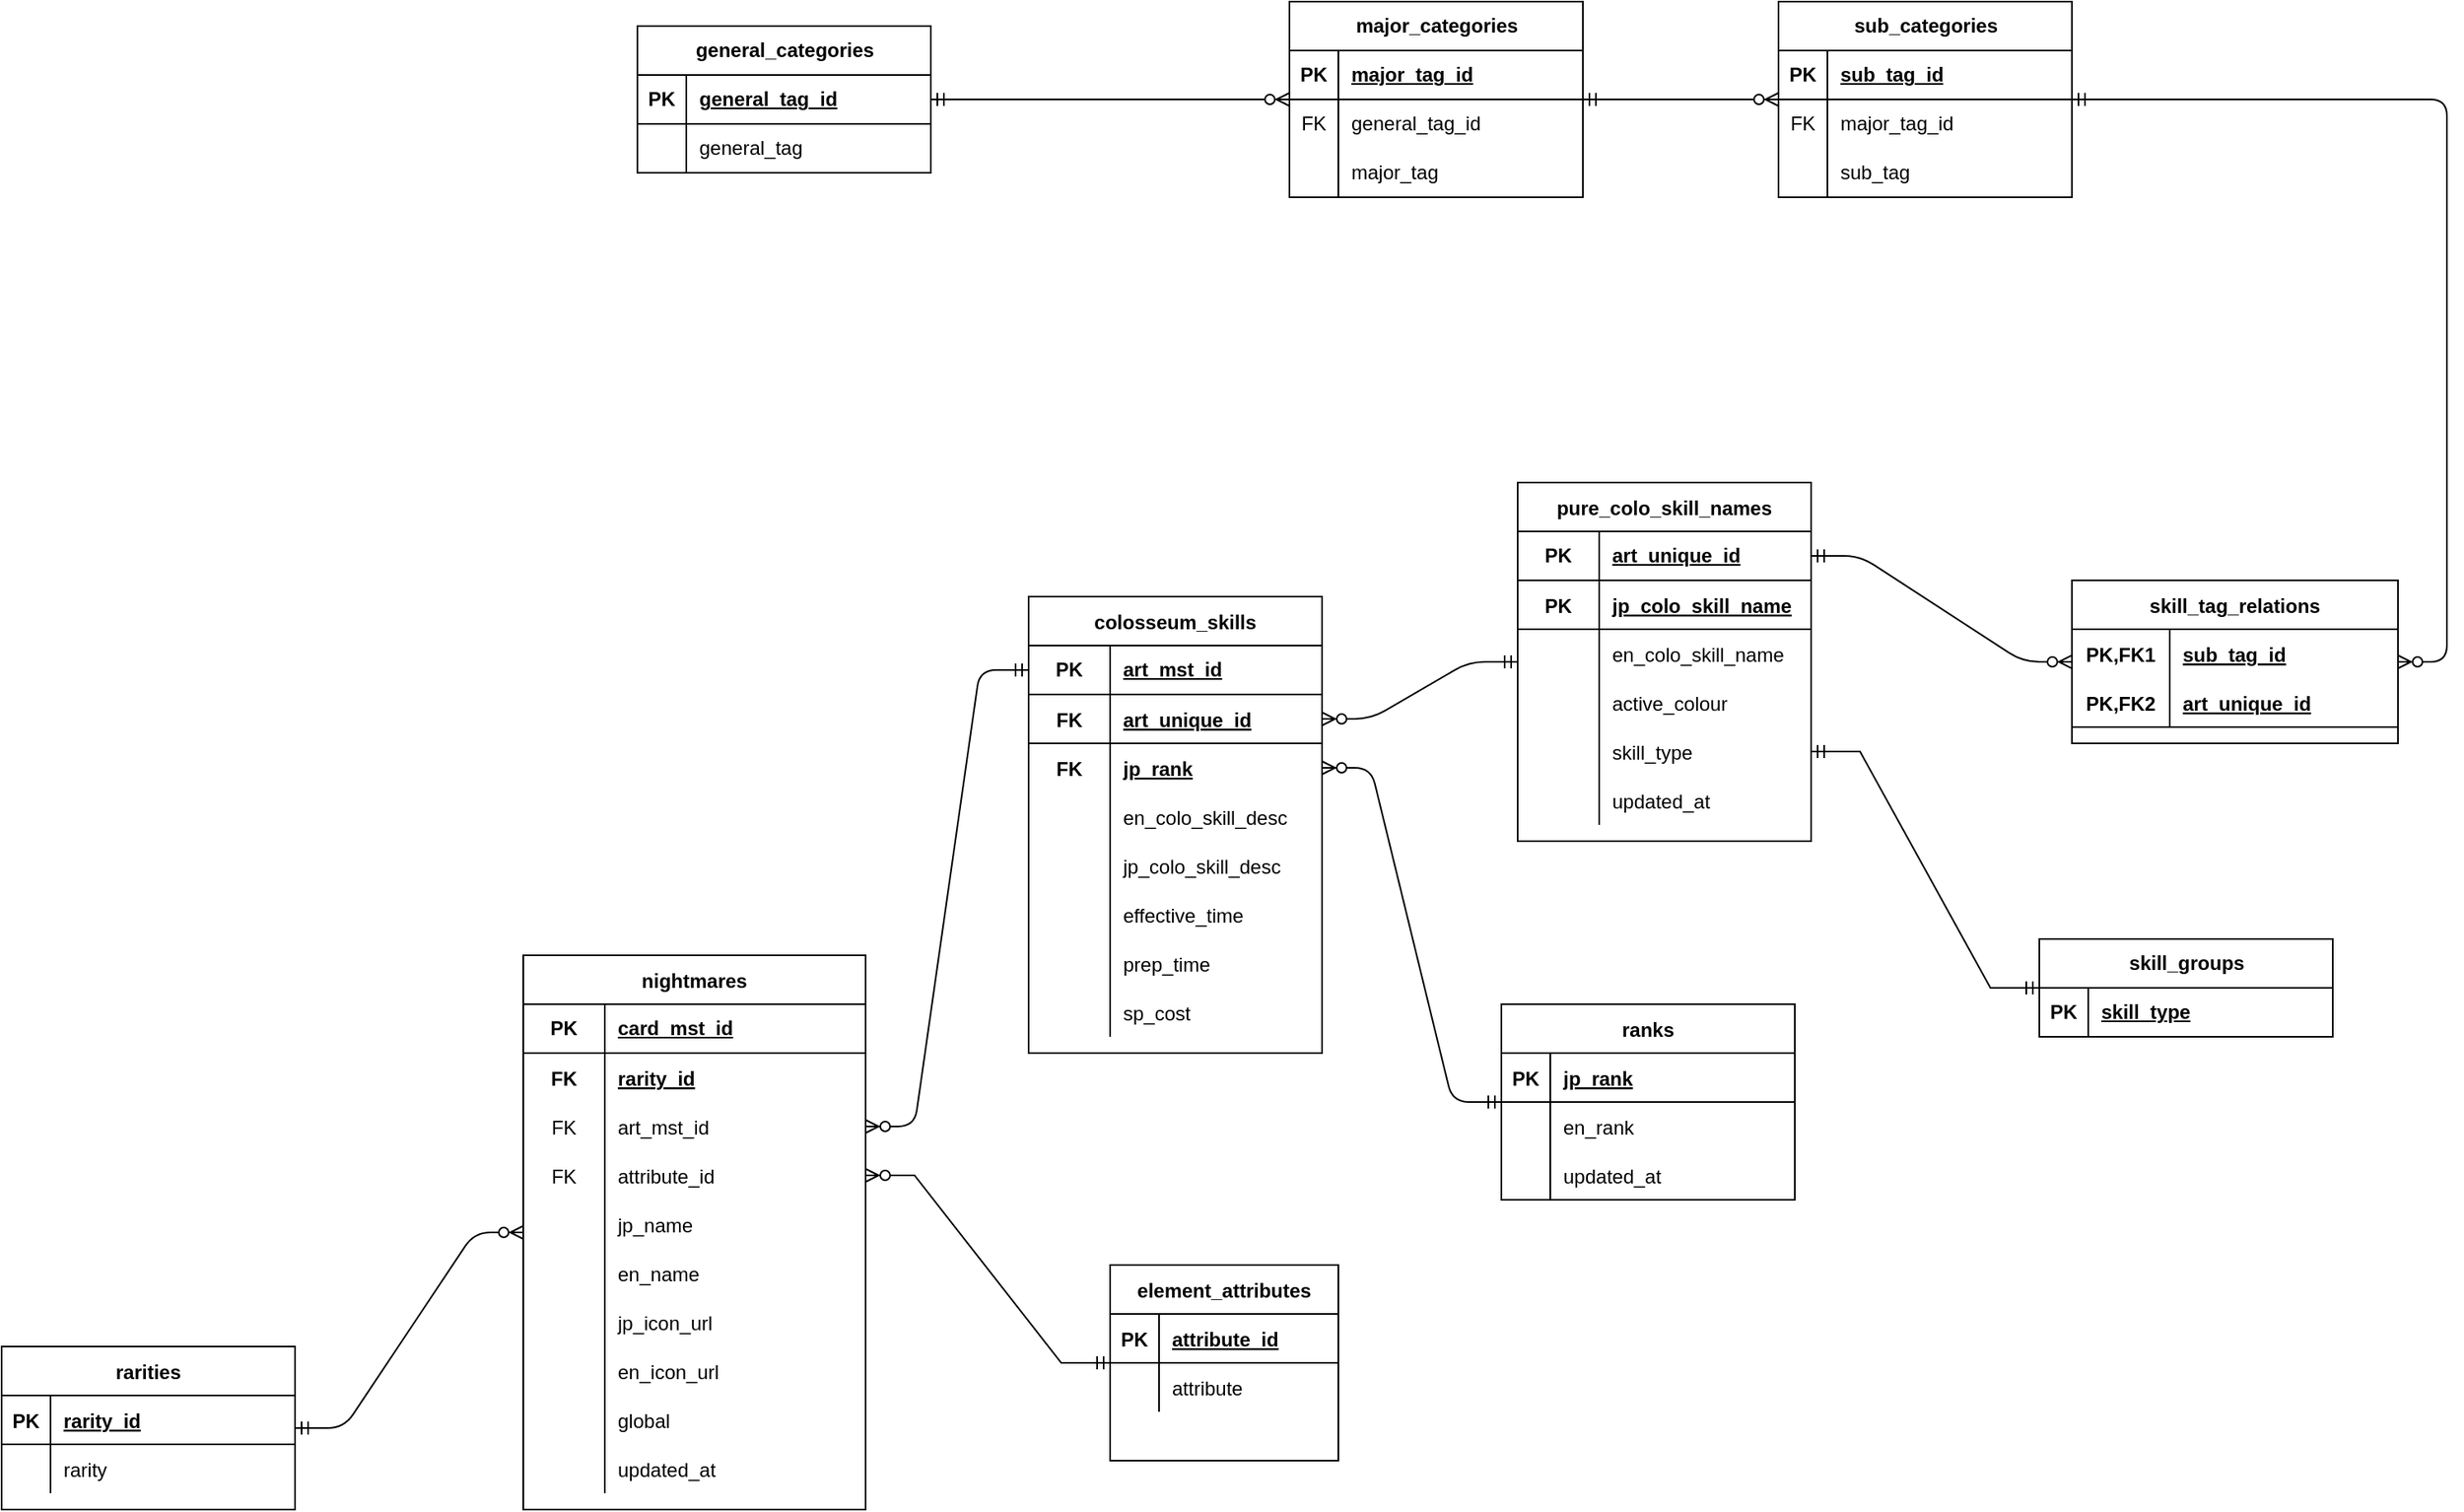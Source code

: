 <mxfile version="21.3.3" type="device">
  <diagram id="wpCMQ-WfdFT2mB1zbhHd" name="Page-1">
    <mxGraphModel dx="2037" dy="1897" grid="1" gridSize="10" guides="1" tooltips="1" connect="1" arrows="1" fold="1" page="1" pageScale="1" pageWidth="850" pageHeight="1100" math="0" shadow="0">
      <root>
        <mxCell id="0" />
        <mxCell id="1" parent="0" />
        <mxCell id="XLu-fi0Ga7GcABhSvW0O-1" value="colosseum_skills" style="shape=table;startSize=30;container=1;collapsible=1;childLayout=tableLayout;fixedRows=1;rowLines=0;fontStyle=1;align=center;resizeLast=1;" parent="1" vertex="1">
          <mxGeometry x="690" y="-440" width="180" height="280" as="geometry" />
        </mxCell>
        <mxCell id="hcIT6RSWGBVdwTrndITN-65" value="" style="shape=tableRow;horizontal=0;startSize=0;swimlaneHead=0;swimlaneBody=0;fillColor=none;collapsible=0;dropTarget=0;points=[[0,0.5],[1,0.5]];portConstraint=eastwest;top=0;left=0;right=0;bottom=1;" vertex="1" parent="XLu-fi0Ga7GcABhSvW0O-1">
          <mxGeometry y="30" width="180" height="30" as="geometry" />
        </mxCell>
        <mxCell id="hcIT6RSWGBVdwTrndITN-66" value="PK" style="shape=partialRectangle;connectable=0;fillColor=none;top=0;left=0;bottom=0;right=0;fontStyle=1;overflow=hidden;whiteSpace=wrap;html=1;" vertex="1" parent="hcIT6RSWGBVdwTrndITN-65">
          <mxGeometry width="50" height="30" as="geometry">
            <mxRectangle width="50" height="30" as="alternateBounds" />
          </mxGeometry>
        </mxCell>
        <mxCell id="hcIT6RSWGBVdwTrndITN-67" value="art_mst_id" style="shape=partialRectangle;connectable=0;fillColor=none;top=0;left=0;bottom=0;right=0;align=left;spacingLeft=6;fontStyle=5;overflow=hidden;whiteSpace=wrap;html=1;" vertex="1" parent="hcIT6RSWGBVdwTrndITN-65">
          <mxGeometry x="50" width="130" height="30" as="geometry">
            <mxRectangle width="130" height="30" as="alternateBounds" />
          </mxGeometry>
        </mxCell>
        <mxCell id="XLu-fi0Ga7GcABhSvW0O-2" value="" style="shape=tableRow;horizontal=0;startSize=0;swimlaneHead=0;swimlaneBody=0;fillColor=none;collapsible=0;dropTarget=0;points=[[0,0.5],[1,0.5]];portConstraint=eastwest;top=0;left=0;right=0;bottom=1;" parent="XLu-fi0Ga7GcABhSvW0O-1" vertex="1">
          <mxGeometry y="60" width="180" height="30" as="geometry" />
        </mxCell>
        <mxCell id="XLu-fi0Ga7GcABhSvW0O-3" value="FK" style="shape=partialRectangle;connectable=0;fillColor=none;top=0;left=0;bottom=0;right=0;fontStyle=1;overflow=hidden;" parent="XLu-fi0Ga7GcABhSvW0O-2" vertex="1">
          <mxGeometry width="50" height="30" as="geometry">
            <mxRectangle width="50" height="30" as="alternateBounds" />
          </mxGeometry>
        </mxCell>
        <mxCell id="XLu-fi0Ga7GcABhSvW0O-4" value="art_unique_id" style="shape=partialRectangle;connectable=0;fillColor=none;top=0;left=0;bottom=0;right=0;align=left;spacingLeft=6;fontStyle=5;overflow=hidden;" parent="XLu-fi0Ga7GcABhSvW0O-2" vertex="1">
          <mxGeometry x="50" width="130" height="30" as="geometry">
            <mxRectangle width="130" height="30" as="alternateBounds" />
          </mxGeometry>
        </mxCell>
        <mxCell id="HWZdlvp0xTMX7JYp3wMG-46" value="" style="shape=partialRectangle;collapsible=0;dropTarget=0;pointerEvents=0;fillColor=none;top=0;left=0;bottom=0;right=0;points=[[0,0.5],[1,0.5]];portConstraint=eastwest;" parent="XLu-fi0Ga7GcABhSvW0O-1" vertex="1">
          <mxGeometry y="90" width="180" height="30" as="geometry" />
        </mxCell>
        <mxCell id="HWZdlvp0xTMX7JYp3wMG-47" value="FK" style="shape=partialRectangle;connectable=0;fillColor=none;top=0;left=0;bottom=0;right=0;fontStyle=1;overflow=hidden;" parent="HWZdlvp0xTMX7JYp3wMG-46" vertex="1">
          <mxGeometry width="50" height="30" as="geometry">
            <mxRectangle width="50" height="30" as="alternateBounds" />
          </mxGeometry>
        </mxCell>
        <mxCell id="HWZdlvp0xTMX7JYp3wMG-48" value="jp_rank" style="shape=partialRectangle;connectable=0;fillColor=none;top=0;left=0;bottom=0;right=0;align=left;spacingLeft=6;fontStyle=5;overflow=hidden;" parent="HWZdlvp0xTMX7JYp3wMG-46" vertex="1">
          <mxGeometry x="50" width="130" height="30" as="geometry">
            <mxRectangle width="130" height="30" as="alternateBounds" />
          </mxGeometry>
        </mxCell>
        <mxCell id="HWZdlvp0xTMX7JYp3wMG-40" value="" style="shape=partialRectangle;collapsible=0;dropTarget=0;pointerEvents=0;fillColor=none;top=0;left=0;bottom=0;right=0;points=[[0,0.5],[1,0.5]];portConstraint=eastwest;" parent="XLu-fi0Ga7GcABhSvW0O-1" vertex="1">
          <mxGeometry y="120" width="180" height="30" as="geometry" />
        </mxCell>
        <mxCell id="HWZdlvp0xTMX7JYp3wMG-41" value="" style="shape=partialRectangle;connectable=0;fillColor=none;top=0;left=0;bottom=0;right=0;editable=1;overflow=hidden;" parent="HWZdlvp0xTMX7JYp3wMG-40" vertex="1">
          <mxGeometry width="50" height="30" as="geometry">
            <mxRectangle width="50" height="30" as="alternateBounds" />
          </mxGeometry>
        </mxCell>
        <mxCell id="HWZdlvp0xTMX7JYp3wMG-42" value="en_colo_skill_desc" style="shape=partialRectangle;connectable=0;fillColor=none;top=0;left=0;bottom=0;right=0;align=left;spacingLeft=6;overflow=hidden;" parent="HWZdlvp0xTMX7JYp3wMG-40" vertex="1">
          <mxGeometry x="50" width="130" height="30" as="geometry">
            <mxRectangle width="130" height="30" as="alternateBounds" />
          </mxGeometry>
        </mxCell>
        <mxCell id="XLu-fi0Ga7GcABhSvW0O-5" value="" style="shape=tableRow;horizontal=0;startSize=0;swimlaneHead=0;swimlaneBody=0;fillColor=none;collapsible=0;dropTarget=0;points=[[0,0.5],[1,0.5]];portConstraint=eastwest;top=0;left=0;right=0;bottom=0;" parent="XLu-fi0Ga7GcABhSvW0O-1" vertex="1">
          <mxGeometry y="150" width="180" height="30" as="geometry" />
        </mxCell>
        <mxCell id="XLu-fi0Ga7GcABhSvW0O-6" value="" style="shape=partialRectangle;connectable=0;fillColor=none;top=0;left=0;bottom=0;right=0;editable=1;overflow=hidden;" parent="XLu-fi0Ga7GcABhSvW0O-5" vertex="1">
          <mxGeometry width="50" height="30" as="geometry">
            <mxRectangle width="50" height="30" as="alternateBounds" />
          </mxGeometry>
        </mxCell>
        <mxCell id="XLu-fi0Ga7GcABhSvW0O-7" value="jp_colo_skill_desc" style="shape=partialRectangle;connectable=0;fillColor=none;top=0;left=0;bottom=0;right=0;align=left;spacingLeft=6;overflow=hidden;" parent="XLu-fi0Ga7GcABhSvW0O-5" vertex="1">
          <mxGeometry x="50" width="130" height="30" as="geometry">
            <mxRectangle width="130" height="30" as="alternateBounds" />
          </mxGeometry>
        </mxCell>
        <mxCell id="XLu-fi0Ga7GcABhSvW0O-11" value="" style="shape=tableRow;horizontal=0;startSize=0;swimlaneHead=0;swimlaneBody=0;fillColor=none;collapsible=0;dropTarget=0;points=[[0,0.5],[1,0.5]];portConstraint=eastwest;top=0;left=0;right=0;bottom=0;" parent="XLu-fi0Ga7GcABhSvW0O-1" vertex="1">
          <mxGeometry y="180" width="180" height="30" as="geometry" />
        </mxCell>
        <mxCell id="XLu-fi0Ga7GcABhSvW0O-12" value="" style="shape=partialRectangle;connectable=0;fillColor=none;top=0;left=0;bottom=0;right=0;editable=1;overflow=hidden;" parent="XLu-fi0Ga7GcABhSvW0O-11" vertex="1">
          <mxGeometry width="50" height="30" as="geometry">
            <mxRectangle width="50" height="30" as="alternateBounds" />
          </mxGeometry>
        </mxCell>
        <mxCell id="XLu-fi0Ga7GcABhSvW0O-13" value="effective_time" style="shape=partialRectangle;connectable=0;fillColor=none;top=0;left=0;bottom=0;right=0;align=left;spacingLeft=6;overflow=hidden;" parent="XLu-fi0Ga7GcABhSvW0O-11" vertex="1">
          <mxGeometry x="50" width="130" height="30" as="geometry">
            <mxRectangle width="130" height="30" as="alternateBounds" />
          </mxGeometry>
        </mxCell>
        <mxCell id="XLu-fi0Ga7GcABhSvW0O-8" value="" style="shape=tableRow;horizontal=0;startSize=0;swimlaneHead=0;swimlaneBody=0;fillColor=none;collapsible=0;dropTarget=0;points=[[0,0.5],[1,0.5]];portConstraint=eastwest;top=0;left=0;right=0;bottom=0;" parent="XLu-fi0Ga7GcABhSvW0O-1" vertex="1">
          <mxGeometry y="210" width="180" height="30" as="geometry" />
        </mxCell>
        <mxCell id="XLu-fi0Ga7GcABhSvW0O-9" value="" style="shape=partialRectangle;connectable=0;fillColor=none;top=0;left=0;bottom=0;right=0;editable=1;overflow=hidden;" parent="XLu-fi0Ga7GcABhSvW0O-8" vertex="1">
          <mxGeometry width="50" height="30" as="geometry">
            <mxRectangle width="50" height="30" as="alternateBounds" />
          </mxGeometry>
        </mxCell>
        <mxCell id="XLu-fi0Ga7GcABhSvW0O-10" value="prep_time" style="shape=partialRectangle;connectable=0;fillColor=none;top=0;left=0;bottom=0;right=0;align=left;spacingLeft=6;overflow=hidden;" parent="XLu-fi0Ga7GcABhSvW0O-8" vertex="1">
          <mxGeometry x="50" width="130" height="30" as="geometry">
            <mxRectangle width="130" height="30" as="alternateBounds" />
          </mxGeometry>
        </mxCell>
        <mxCell id="XLu-fi0Ga7GcABhSvW0O-70" value="" style="shape=tableRow;horizontal=0;startSize=0;swimlaneHead=0;swimlaneBody=0;fillColor=none;collapsible=0;dropTarget=0;points=[[0,0.5],[1,0.5]];portConstraint=eastwest;top=0;left=0;right=0;bottom=0;" parent="XLu-fi0Ga7GcABhSvW0O-1" vertex="1">
          <mxGeometry y="240" width="180" height="30" as="geometry" />
        </mxCell>
        <mxCell id="XLu-fi0Ga7GcABhSvW0O-71" value="" style="shape=partialRectangle;connectable=0;fillColor=none;top=0;left=0;bottom=0;right=0;editable=1;overflow=hidden;" parent="XLu-fi0Ga7GcABhSvW0O-70" vertex="1">
          <mxGeometry width="50" height="30" as="geometry">
            <mxRectangle width="50" height="30" as="alternateBounds" />
          </mxGeometry>
        </mxCell>
        <mxCell id="XLu-fi0Ga7GcABhSvW0O-72" value="sp_cost" style="shape=partialRectangle;connectable=0;fillColor=none;top=0;left=0;bottom=0;right=0;align=left;spacingLeft=6;overflow=hidden;" parent="XLu-fi0Ga7GcABhSvW0O-70" vertex="1">
          <mxGeometry x="50" width="130" height="30" as="geometry">
            <mxRectangle width="130" height="30" as="alternateBounds" />
          </mxGeometry>
        </mxCell>
        <mxCell id="XLu-fi0Ga7GcABhSvW0O-66" value="nightmares" style="shape=table;startSize=30;container=1;collapsible=1;childLayout=tableLayout;fixedRows=1;rowLines=0;fontStyle=1;align=center;resizeLast=1;" parent="1" vertex="1">
          <mxGeometry x="380" y="-220" width="210" height="340" as="geometry" />
        </mxCell>
        <mxCell id="hcIT6RSWGBVdwTrndITN-68" value="" style="shape=tableRow;horizontal=0;startSize=0;swimlaneHead=0;swimlaneBody=0;fillColor=none;collapsible=0;dropTarget=0;points=[[0,0.5],[1,0.5]];portConstraint=eastwest;top=0;left=0;right=0;bottom=1;" vertex="1" parent="XLu-fi0Ga7GcABhSvW0O-66">
          <mxGeometry y="30" width="210" height="30" as="geometry" />
        </mxCell>
        <mxCell id="hcIT6RSWGBVdwTrndITN-69" value="PK" style="shape=partialRectangle;connectable=0;fillColor=none;top=0;left=0;bottom=0;right=0;fontStyle=1;overflow=hidden;whiteSpace=wrap;html=1;" vertex="1" parent="hcIT6RSWGBVdwTrndITN-68">
          <mxGeometry width="50" height="30" as="geometry">
            <mxRectangle width="50" height="30" as="alternateBounds" />
          </mxGeometry>
        </mxCell>
        <mxCell id="hcIT6RSWGBVdwTrndITN-70" value="card_mst_id" style="shape=partialRectangle;connectable=0;fillColor=none;top=0;left=0;bottom=0;right=0;align=left;spacingLeft=6;fontStyle=5;overflow=hidden;whiteSpace=wrap;html=1;" vertex="1" parent="hcIT6RSWGBVdwTrndITN-68">
          <mxGeometry x="50" width="160" height="30" as="geometry">
            <mxRectangle width="160" height="30" as="alternateBounds" />
          </mxGeometry>
        </mxCell>
        <mxCell id="XLu-fi0Ga7GcABhSvW0O-73" value="" style="shape=tableRow;horizontal=0;startSize=0;swimlaneHead=0;swimlaneBody=0;fillColor=none;collapsible=0;dropTarget=0;points=[[0,0.5],[1,0.5]];portConstraint=eastwest;top=0;left=0;right=0;bottom=0;" parent="XLu-fi0Ga7GcABhSvW0O-66" vertex="1">
          <mxGeometry y="60" width="210" height="30" as="geometry" />
        </mxCell>
        <mxCell id="XLu-fi0Ga7GcABhSvW0O-74" value="FK" style="shape=partialRectangle;connectable=0;fillColor=none;top=0;left=0;bottom=0;right=0;editable=1;overflow=hidden;fontStyle=1" parent="XLu-fi0Ga7GcABhSvW0O-73" vertex="1">
          <mxGeometry width="50" height="30" as="geometry">
            <mxRectangle width="50" height="30" as="alternateBounds" />
          </mxGeometry>
        </mxCell>
        <mxCell id="XLu-fi0Ga7GcABhSvW0O-75" value="rarity_id" style="shape=partialRectangle;connectable=0;fillColor=none;top=0;left=0;bottom=0;right=0;align=left;spacingLeft=6;overflow=hidden;fontStyle=5" parent="XLu-fi0Ga7GcABhSvW0O-73" vertex="1">
          <mxGeometry x="50" width="160" height="30" as="geometry">
            <mxRectangle width="160" height="30" as="alternateBounds" />
          </mxGeometry>
        </mxCell>
        <mxCell id="XLu-fi0Ga7GcABhSvW0O-109" value="" style="shape=tableRow;horizontal=0;startSize=0;swimlaneHead=0;swimlaneBody=0;fillColor=none;collapsible=0;dropTarget=0;points=[[0,0.5],[1,0.5]];portConstraint=eastwest;top=0;left=0;right=0;bottom=0;" parent="XLu-fi0Ga7GcABhSvW0O-66" vertex="1">
          <mxGeometry y="90" width="210" height="30" as="geometry" />
        </mxCell>
        <mxCell id="XLu-fi0Ga7GcABhSvW0O-110" value="FK" style="shape=partialRectangle;connectable=0;fillColor=none;top=0;left=0;bottom=0;right=0;fontStyle=0;overflow=hidden;" parent="XLu-fi0Ga7GcABhSvW0O-109" vertex="1">
          <mxGeometry width="50" height="30" as="geometry">
            <mxRectangle width="50" height="30" as="alternateBounds" />
          </mxGeometry>
        </mxCell>
        <mxCell id="XLu-fi0Ga7GcABhSvW0O-111" value="art_mst_id" style="shape=partialRectangle;connectable=0;fillColor=none;top=0;left=0;bottom=0;right=0;align=left;spacingLeft=6;fontStyle=0;overflow=hidden;" parent="XLu-fi0Ga7GcABhSvW0O-109" vertex="1">
          <mxGeometry x="50" width="160" height="30" as="geometry">
            <mxRectangle width="160" height="30" as="alternateBounds" />
          </mxGeometry>
        </mxCell>
        <mxCell id="XLu-fi0Ga7GcABhSvW0O-100" value="" style="shape=tableRow;horizontal=0;startSize=0;swimlaneHead=0;swimlaneBody=0;fillColor=none;collapsible=0;dropTarget=0;points=[[0,0.5],[1,0.5]];portConstraint=eastwest;top=0;left=0;right=0;bottom=0;" parent="XLu-fi0Ga7GcABhSvW0O-66" vertex="1">
          <mxGeometry y="120" width="210" height="30" as="geometry" />
        </mxCell>
        <mxCell id="XLu-fi0Ga7GcABhSvW0O-101" value="FK" style="shape=partialRectangle;connectable=0;fillColor=none;top=0;left=0;bottom=0;right=0;fontStyle=0;overflow=hidden;" parent="XLu-fi0Ga7GcABhSvW0O-100" vertex="1">
          <mxGeometry width="50" height="30" as="geometry">
            <mxRectangle width="50" height="30" as="alternateBounds" />
          </mxGeometry>
        </mxCell>
        <mxCell id="XLu-fi0Ga7GcABhSvW0O-102" value="attribute_id" style="shape=partialRectangle;connectable=0;fillColor=none;top=0;left=0;bottom=0;right=0;align=left;spacingLeft=6;fontStyle=0;overflow=hidden;" parent="XLu-fi0Ga7GcABhSvW0O-100" vertex="1">
          <mxGeometry x="50" width="160" height="30" as="geometry">
            <mxRectangle width="160" height="30" as="alternateBounds" />
          </mxGeometry>
        </mxCell>
        <mxCell id="hcIT6RSWGBVdwTrndITN-91" value="" style="shape=tableRow;horizontal=0;startSize=0;swimlaneHead=0;swimlaneBody=0;fillColor=none;collapsible=0;dropTarget=0;points=[[0,0.5],[1,0.5]];portConstraint=eastwest;top=0;left=0;right=0;bottom=0;" vertex="1" parent="XLu-fi0Ga7GcABhSvW0O-66">
          <mxGeometry y="150" width="210" height="30" as="geometry" />
        </mxCell>
        <mxCell id="hcIT6RSWGBVdwTrndITN-92" value="" style="shape=partialRectangle;connectable=0;fillColor=none;top=0;left=0;bottom=0;right=0;editable=1;overflow=hidden;" vertex="1" parent="hcIT6RSWGBVdwTrndITN-91">
          <mxGeometry width="50" height="30" as="geometry">
            <mxRectangle width="50" height="30" as="alternateBounds" />
          </mxGeometry>
        </mxCell>
        <mxCell id="hcIT6RSWGBVdwTrndITN-93" value="jp_name" style="shape=partialRectangle;connectable=0;fillColor=none;top=0;left=0;bottom=0;right=0;align=left;spacingLeft=6;overflow=hidden;" vertex="1" parent="hcIT6RSWGBVdwTrndITN-91">
          <mxGeometry x="50" width="160" height="30" as="geometry">
            <mxRectangle width="160" height="30" as="alternateBounds" />
          </mxGeometry>
        </mxCell>
        <mxCell id="hcIT6RSWGBVdwTrndITN-88" value="" style="shape=tableRow;horizontal=0;startSize=0;swimlaneHead=0;swimlaneBody=0;fillColor=none;collapsible=0;dropTarget=0;points=[[0,0.5],[1,0.5]];portConstraint=eastwest;top=0;left=0;right=0;bottom=0;" vertex="1" parent="XLu-fi0Ga7GcABhSvW0O-66">
          <mxGeometry y="180" width="210" height="30" as="geometry" />
        </mxCell>
        <mxCell id="hcIT6RSWGBVdwTrndITN-89" value="" style="shape=partialRectangle;connectable=0;fillColor=none;top=0;left=0;bottom=0;right=0;editable=1;overflow=hidden;" vertex="1" parent="hcIT6RSWGBVdwTrndITN-88">
          <mxGeometry width="50" height="30" as="geometry">
            <mxRectangle width="50" height="30" as="alternateBounds" />
          </mxGeometry>
        </mxCell>
        <mxCell id="hcIT6RSWGBVdwTrndITN-90" value="en_name" style="shape=partialRectangle;connectable=0;fillColor=none;top=0;left=0;bottom=0;right=0;align=left;spacingLeft=6;overflow=hidden;" vertex="1" parent="hcIT6RSWGBVdwTrndITN-88">
          <mxGeometry x="50" width="160" height="30" as="geometry">
            <mxRectangle width="160" height="30" as="alternateBounds" />
          </mxGeometry>
        </mxCell>
        <mxCell id="HWZdlvp0xTMX7JYp3wMG-90" value="" style="shape=partialRectangle;collapsible=0;dropTarget=0;pointerEvents=0;fillColor=none;top=0;left=0;bottom=0;right=0;points=[[0,0.5],[1,0.5]];portConstraint=eastwest;" parent="XLu-fi0Ga7GcABhSvW0O-66" vertex="1">
          <mxGeometry y="210" width="210" height="30" as="geometry" />
        </mxCell>
        <mxCell id="HWZdlvp0xTMX7JYp3wMG-91" value="" style="shape=partialRectangle;connectable=0;fillColor=none;top=0;left=0;bottom=0;right=0;editable=1;overflow=hidden;" parent="HWZdlvp0xTMX7JYp3wMG-90" vertex="1">
          <mxGeometry width="50" height="30" as="geometry">
            <mxRectangle width="50" height="30" as="alternateBounds" />
          </mxGeometry>
        </mxCell>
        <mxCell id="HWZdlvp0xTMX7JYp3wMG-92" value="jp_icon_url" style="shape=partialRectangle;connectable=0;fillColor=none;top=0;left=0;bottom=0;right=0;align=left;spacingLeft=6;overflow=hidden;" parent="HWZdlvp0xTMX7JYp3wMG-90" vertex="1">
          <mxGeometry x="50" width="160" height="30" as="geometry">
            <mxRectangle width="160" height="30" as="alternateBounds" />
          </mxGeometry>
        </mxCell>
        <mxCell id="HWZdlvp0xTMX7JYp3wMG-93" value="" style="shape=partialRectangle;collapsible=0;dropTarget=0;pointerEvents=0;fillColor=none;top=0;left=0;bottom=0;right=0;points=[[0,0.5],[1,0.5]];portConstraint=eastwest;" parent="XLu-fi0Ga7GcABhSvW0O-66" vertex="1">
          <mxGeometry y="240" width="210" height="30" as="geometry" />
        </mxCell>
        <mxCell id="HWZdlvp0xTMX7JYp3wMG-94" value="" style="shape=partialRectangle;connectable=0;fillColor=none;top=0;left=0;bottom=0;right=0;editable=1;overflow=hidden;" parent="HWZdlvp0xTMX7JYp3wMG-93" vertex="1">
          <mxGeometry width="50" height="30" as="geometry">
            <mxRectangle width="50" height="30" as="alternateBounds" />
          </mxGeometry>
        </mxCell>
        <mxCell id="HWZdlvp0xTMX7JYp3wMG-95" value="en_icon_url" style="shape=partialRectangle;connectable=0;fillColor=none;top=0;left=0;bottom=0;right=0;align=left;spacingLeft=6;overflow=hidden;" parent="HWZdlvp0xTMX7JYp3wMG-93" vertex="1">
          <mxGeometry x="50" width="160" height="30" as="geometry">
            <mxRectangle width="160" height="30" as="alternateBounds" />
          </mxGeometry>
        </mxCell>
        <mxCell id="XLu-fi0Ga7GcABhSvW0O-76" value="" style="shape=tableRow;horizontal=0;startSize=0;swimlaneHead=0;swimlaneBody=0;fillColor=none;collapsible=0;dropTarget=0;points=[[0,0.5],[1,0.5]];portConstraint=eastwest;top=0;left=0;right=0;bottom=0;" parent="XLu-fi0Ga7GcABhSvW0O-66" vertex="1">
          <mxGeometry y="270" width="210" height="30" as="geometry" />
        </mxCell>
        <mxCell id="XLu-fi0Ga7GcABhSvW0O-77" value="" style="shape=partialRectangle;connectable=0;fillColor=none;top=0;left=0;bottom=0;right=0;editable=1;overflow=hidden;" parent="XLu-fi0Ga7GcABhSvW0O-76" vertex="1">
          <mxGeometry width="50" height="30" as="geometry">
            <mxRectangle width="50" height="30" as="alternateBounds" />
          </mxGeometry>
        </mxCell>
        <mxCell id="XLu-fi0Ga7GcABhSvW0O-78" value="global" style="shape=partialRectangle;connectable=0;fillColor=none;top=0;left=0;bottom=0;right=0;align=left;spacingLeft=6;overflow=hidden;" parent="XLu-fi0Ga7GcABhSvW0O-76" vertex="1">
          <mxGeometry x="50" width="160" height="30" as="geometry">
            <mxRectangle width="160" height="30" as="alternateBounds" />
          </mxGeometry>
        </mxCell>
        <mxCell id="XLu-fi0Ga7GcABhSvW0O-103" value="" style="shape=tableRow;horizontal=0;startSize=0;swimlaneHead=0;swimlaneBody=0;fillColor=none;collapsible=0;dropTarget=0;points=[[0,0.5],[1,0.5]];portConstraint=eastwest;top=0;left=0;right=0;bottom=0;" parent="XLu-fi0Ga7GcABhSvW0O-66" vertex="1">
          <mxGeometry y="300" width="210" height="30" as="geometry" />
        </mxCell>
        <mxCell id="XLu-fi0Ga7GcABhSvW0O-104" value="" style="shape=partialRectangle;connectable=0;fillColor=none;top=0;left=0;bottom=0;right=0;editable=1;overflow=hidden;" parent="XLu-fi0Ga7GcABhSvW0O-103" vertex="1">
          <mxGeometry width="50" height="30" as="geometry">
            <mxRectangle width="50" height="30" as="alternateBounds" />
          </mxGeometry>
        </mxCell>
        <mxCell id="XLu-fi0Ga7GcABhSvW0O-105" value="updated_at" style="shape=partialRectangle;connectable=0;fillColor=none;top=0;left=0;bottom=0;right=0;align=left;spacingLeft=6;overflow=hidden;" parent="XLu-fi0Ga7GcABhSvW0O-103" vertex="1">
          <mxGeometry x="50" width="160" height="30" as="geometry">
            <mxRectangle width="160" height="30" as="alternateBounds" />
          </mxGeometry>
        </mxCell>
        <mxCell id="XLu-fi0Ga7GcABhSvW0O-79" value="element_attributes" style="shape=table;startSize=30;container=1;collapsible=1;childLayout=tableLayout;fixedRows=1;rowLines=0;fontStyle=1;align=center;resizeLast=1;" parent="1" vertex="1">
          <mxGeometry x="740" y="-30" width="140" height="120" as="geometry" />
        </mxCell>
        <mxCell id="XLu-fi0Ga7GcABhSvW0O-80" value="" style="shape=tableRow;horizontal=0;startSize=0;swimlaneHead=0;swimlaneBody=0;fillColor=none;collapsible=0;dropTarget=0;points=[[0,0.5],[1,0.5]];portConstraint=eastwest;top=0;left=0;right=0;bottom=1;" parent="XLu-fi0Ga7GcABhSvW0O-79" vertex="1">
          <mxGeometry y="30" width="140" height="30" as="geometry" />
        </mxCell>
        <mxCell id="XLu-fi0Ga7GcABhSvW0O-81" value="PK" style="shape=partialRectangle;connectable=0;fillColor=none;top=0;left=0;bottom=0;right=0;fontStyle=1;overflow=hidden;" parent="XLu-fi0Ga7GcABhSvW0O-80" vertex="1">
          <mxGeometry width="30" height="30" as="geometry">
            <mxRectangle width="30" height="30" as="alternateBounds" />
          </mxGeometry>
        </mxCell>
        <mxCell id="XLu-fi0Ga7GcABhSvW0O-82" value="attribute_id" style="shape=partialRectangle;connectable=0;fillColor=none;top=0;left=0;bottom=0;right=0;align=left;spacingLeft=6;fontStyle=5;overflow=hidden;" parent="XLu-fi0Ga7GcABhSvW0O-80" vertex="1">
          <mxGeometry x="30" width="110" height="30" as="geometry">
            <mxRectangle width="110" height="30" as="alternateBounds" />
          </mxGeometry>
        </mxCell>
        <mxCell id="hcIT6RSWGBVdwTrndITN-11" value="" style="shape=tableRow;horizontal=0;startSize=0;swimlaneHead=0;swimlaneBody=0;fillColor=none;collapsible=0;dropTarget=0;points=[[0,0.5],[1,0.5]];portConstraint=eastwest;top=0;left=0;right=0;bottom=0;" vertex="1" parent="XLu-fi0Ga7GcABhSvW0O-79">
          <mxGeometry y="60" width="140" height="30" as="geometry" />
        </mxCell>
        <mxCell id="hcIT6RSWGBVdwTrndITN-12" value="" style="shape=partialRectangle;connectable=0;fillColor=none;top=0;left=0;bottom=0;right=0;editable=1;overflow=hidden;" vertex="1" parent="hcIT6RSWGBVdwTrndITN-11">
          <mxGeometry width="30" height="30" as="geometry">
            <mxRectangle width="30" height="30" as="alternateBounds" />
          </mxGeometry>
        </mxCell>
        <mxCell id="hcIT6RSWGBVdwTrndITN-13" value="attribute" style="shape=partialRectangle;connectable=0;fillColor=none;top=0;left=0;bottom=0;right=0;align=left;spacingLeft=6;overflow=hidden;" vertex="1" parent="hcIT6RSWGBVdwTrndITN-11">
          <mxGeometry x="30" width="110" height="30" as="geometry">
            <mxRectangle width="110" height="30" as="alternateBounds" />
          </mxGeometry>
        </mxCell>
        <mxCell id="XLu-fi0Ga7GcABhSvW0O-108" value="" style="edgeStyle=entityRelationEdgeStyle;fontSize=12;html=1;endArrow=ERzeroToMany;startArrow=ERmandOne;rounded=0;" parent="1" source="XLu-fi0Ga7GcABhSvW0O-79" target="XLu-fi0Ga7GcABhSvW0O-100" edge="1">
          <mxGeometry width="100" height="100" relative="1" as="geometry">
            <mxPoint x="550" y="240" as="sourcePoint" />
            <mxPoint x="650" y="140" as="targetPoint" />
          </mxGeometry>
        </mxCell>
        <mxCell id="HWZdlvp0xTMX7JYp3wMG-1" value="skill_tag_relations" style="shape=table;startSize=30;container=1;collapsible=1;childLayout=tableLayout;fixedRows=1;rowLines=0;fontStyle=1;align=center;resizeLast=1;" parent="1" vertex="1">
          <mxGeometry x="1330" y="-450" width="200" height="100" as="geometry" />
        </mxCell>
        <mxCell id="HWZdlvp0xTMX7JYp3wMG-2" value="" style="shape=partialRectangle;collapsible=0;dropTarget=0;pointerEvents=0;fillColor=none;top=0;left=0;bottom=0;right=0;points=[[0,0.5],[1,0.5]];portConstraint=eastwest;" parent="HWZdlvp0xTMX7JYp3wMG-1" vertex="1">
          <mxGeometry y="30" width="200" height="30" as="geometry" />
        </mxCell>
        <mxCell id="HWZdlvp0xTMX7JYp3wMG-3" value="PK,FK1" style="shape=partialRectangle;connectable=0;fillColor=none;top=0;left=0;bottom=0;right=0;fontStyle=1;overflow=hidden;" parent="HWZdlvp0xTMX7JYp3wMG-2" vertex="1">
          <mxGeometry width="60" height="30" as="geometry">
            <mxRectangle width="60" height="30" as="alternateBounds" />
          </mxGeometry>
        </mxCell>
        <mxCell id="HWZdlvp0xTMX7JYp3wMG-4" value="sub_tag_id" style="shape=partialRectangle;connectable=0;fillColor=none;top=0;left=0;bottom=0;right=0;align=left;spacingLeft=6;fontStyle=5;overflow=hidden;" parent="HWZdlvp0xTMX7JYp3wMG-2" vertex="1">
          <mxGeometry x="60" width="140" height="30" as="geometry">
            <mxRectangle width="140" height="30" as="alternateBounds" />
          </mxGeometry>
        </mxCell>
        <mxCell id="HWZdlvp0xTMX7JYp3wMG-5" value="" style="shape=partialRectangle;collapsible=0;dropTarget=0;pointerEvents=0;fillColor=none;top=0;left=0;bottom=1;right=0;points=[[0,0.5],[1,0.5]];portConstraint=eastwest;" parent="HWZdlvp0xTMX7JYp3wMG-1" vertex="1">
          <mxGeometry y="60" width="200" height="30" as="geometry" />
        </mxCell>
        <mxCell id="HWZdlvp0xTMX7JYp3wMG-6" value="PK,FK2" style="shape=partialRectangle;connectable=0;fillColor=none;top=0;left=0;bottom=0;right=0;fontStyle=1;overflow=hidden;" parent="HWZdlvp0xTMX7JYp3wMG-5" vertex="1">
          <mxGeometry width="60" height="30" as="geometry">
            <mxRectangle width="60" height="30" as="alternateBounds" />
          </mxGeometry>
        </mxCell>
        <mxCell id="HWZdlvp0xTMX7JYp3wMG-7" value="art_unique_id" style="shape=partialRectangle;connectable=0;fillColor=none;top=0;left=0;bottom=0;right=0;align=left;spacingLeft=6;fontStyle=5;overflow=hidden;" parent="HWZdlvp0xTMX7JYp3wMG-5" vertex="1">
          <mxGeometry x="60" width="140" height="30" as="geometry">
            <mxRectangle width="140" height="30" as="alternateBounds" />
          </mxGeometry>
        </mxCell>
        <mxCell id="HWZdlvp0xTMX7JYp3wMG-14" value="ranks" style="shape=table;startSize=30;container=1;collapsible=1;childLayout=tableLayout;fixedRows=1;rowLines=0;fontStyle=1;align=center;resizeLast=1;" parent="1" vertex="1">
          <mxGeometry x="980" y="-190" width="180" height="120" as="geometry" />
        </mxCell>
        <mxCell id="HWZdlvp0xTMX7JYp3wMG-15" value="" style="shape=partialRectangle;collapsible=0;dropTarget=0;pointerEvents=0;fillColor=none;top=0;left=0;bottom=1;right=0;points=[[0,0.5],[1,0.5]];portConstraint=eastwest;" parent="HWZdlvp0xTMX7JYp3wMG-14" vertex="1">
          <mxGeometry y="30" width="180" height="30" as="geometry" />
        </mxCell>
        <mxCell id="HWZdlvp0xTMX7JYp3wMG-16" value="PK" style="shape=partialRectangle;connectable=0;fillColor=none;top=0;left=0;bottom=0;right=0;fontStyle=1;overflow=hidden;" parent="HWZdlvp0xTMX7JYp3wMG-15" vertex="1">
          <mxGeometry width="30" height="30" as="geometry">
            <mxRectangle width="30" height="30" as="alternateBounds" />
          </mxGeometry>
        </mxCell>
        <mxCell id="HWZdlvp0xTMX7JYp3wMG-17" value="jp_rank" style="shape=partialRectangle;connectable=0;fillColor=none;top=0;left=0;bottom=0;right=0;align=left;spacingLeft=6;fontStyle=5;overflow=hidden;" parent="HWZdlvp0xTMX7JYp3wMG-15" vertex="1">
          <mxGeometry x="30" width="150" height="30" as="geometry">
            <mxRectangle width="150" height="30" as="alternateBounds" />
          </mxGeometry>
        </mxCell>
        <mxCell id="HWZdlvp0xTMX7JYp3wMG-18" value="" style="shape=partialRectangle;collapsible=0;dropTarget=0;pointerEvents=0;fillColor=none;top=0;left=0;bottom=0;right=0;points=[[0,0.5],[1,0.5]];portConstraint=eastwest;" parent="HWZdlvp0xTMX7JYp3wMG-14" vertex="1">
          <mxGeometry y="60" width="180" height="30" as="geometry" />
        </mxCell>
        <mxCell id="HWZdlvp0xTMX7JYp3wMG-19" value="" style="shape=partialRectangle;connectable=0;fillColor=none;top=0;left=0;bottom=0;right=0;editable=1;overflow=hidden;" parent="HWZdlvp0xTMX7JYp3wMG-18" vertex="1">
          <mxGeometry width="30" height="30" as="geometry">
            <mxRectangle width="30" height="30" as="alternateBounds" />
          </mxGeometry>
        </mxCell>
        <mxCell id="HWZdlvp0xTMX7JYp3wMG-20" value="en_rank" style="shape=partialRectangle;connectable=0;fillColor=none;top=0;left=0;bottom=0;right=0;align=left;spacingLeft=6;overflow=hidden;" parent="HWZdlvp0xTMX7JYp3wMG-18" vertex="1">
          <mxGeometry x="30" width="150" height="30" as="geometry">
            <mxRectangle width="150" height="30" as="alternateBounds" />
          </mxGeometry>
        </mxCell>
        <mxCell id="hcIT6RSWGBVdwTrndITN-53" value="" style="shape=tableRow;horizontal=0;startSize=0;swimlaneHead=0;swimlaneBody=0;fillColor=none;collapsible=0;dropTarget=0;points=[[0,0.5],[1,0.5]];portConstraint=eastwest;top=0;left=0;right=0;bottom=0;" vertex="1" parent="HWZdlvp0xTMX7JYp3wMG-14">
          <mxGeometry y="90" width="180" height="30" as="geometry" />
        </mxCell>
        <mxCell id="hcIT6RSWGBVdwTrndITN-54" value="" style="shape=partialRectangle;connectable=0;fillColor=none;top=0;left=0;bottom=0;right=0;editable=1;overflow=hidden;" vertex="1" parent="hcIT6RSWGBVdwTrndITN-53">
          <mxGeometry width="30" height="30" as="geometry">
            <mxRectangle width="30" height="30" as="alternateBounds" />
          </mxGeometry>
        </mxCell>
        <mxCell id="hcIT6RSWGBVdwTrndITN-55" value="updated_at" style="shape=partialRectangle;connectable=0;fillColor=none;top=0;left=0;bottom=0;right=0;align=left;spacingLeft=6;overflow=hidden;" vertex="1" parent="hcIT6RSWGBVdwTrndITN-53">
          <mxGeometry x="30" width="150" height="30" as="geometry">
            <mxRectangle width="150" height="30" as="alternateBounds" />
          </mxGeometry>
        </mxCell>
        <mxCell id="HWZdlvp0xTMX7JYp3wMG-27" value="rarities" style="shape=table;startSize=30;container=1;collapsible=1;childLayout=tableLayout;fixedRows=1;rowLines=0;fontStyle=1;align=center;resizeLast=1;" parent="1" vertex="1">
          <mxGeometry x="60" y="20" width="180" height="100" as="geometry" />
        </mxCell>
        <mxCell id="HWZdlvp0xTMX7JYp3wMG-28" value="" style="shape=partialRectangle;collapsible=0;dropTarget=0;pointerEvents=0;fillColor=none;top=0;left=0;bottom=1;right=0;points=[[0,0.5],[1,0.5]];portConstraint=eastwest;" parent="HWZdlvp0xTMX7JYp3wMG-27" vertex="1">
          <mxGeometry y="30" width="180" height="30" as="geometry" />
        </mxCell>
        <mxCell id="HWZdlvp0xTMX7JYp3wMG-29" value="PK" style="shape=partialRectangle;connectable=0;fillColor=none;top=0;left=0;bottom=0;right=0;fontStyle=1;overflow=hidden;" parent="HWZdlvp0xTMX7JYp3wMG-28" vertex="1">
          <mxGeometry width="30" height="30" as="geometry" />
        </mxCell>
        <mxCell id="HWZdlvp0xTMX7JYp3wMG-30" value="rarity_id" style="shape=partialRectangle;connectable=0;fillColor=none;top=0;left=0;bottom=0;right=0;align=left;spacingLeft=6;fontStyle=5;overflow=hidden;" parent="HWZdlvp0xTMX7JYp3wMG-28" vertex="1">
          <mxGeometry x="30" width="150" height="30" as="geometry" />
        </mxCell>
        <mxCell id="HWZdlvp0xTMX7JYp3wMG-31" value="" style="shape=partialRectangle;collapsible=0;dropTarget=0;pointerEvents=0;fillColor=none;top=0;left=0;bottom=0;right=0;points=[[0,0.5],[1,0.5]];portConstraint=eastwest;" parent="HWZdlvp0xTMX7JYp3wMG-27" vertex="1">
          <mxGeometry y="60" width="180" height="30" as="geometry" />
        </mxCell>
        <mxCell id="HWZdlvp0xTMX7JYp3wMG-32" value="" style="shape=partialRectangle;connectable=0;fillColor=none;top=0;left=0;bottom=0;right=0;editable=1;overflow=hidden;" parent="HWZdlvp0xTMX7JYp3wMG-31" vertex="1">
          <mxGeometry width="30" height="30" as="geometry" />
        </mxCell>
        <mxCell id="HWZdlvp0xTMX7JYp3wMG-33" value="rarity" style="shape=partialRectangle;connectable=0;fillColor=none;top=0;left=0;bottom=0;right=0;align=left;spacingLeft=6;overflow=hidden;" parent="HWZdlvp0xTMX7JYp3wMG-31" vertex="1">
          <mxGeometry x="30" width="150" height="30" as="geometry" />
        </mxCell>
        <mxCell id="HWZdlvp0xTMX7JYp3wMG-49" value="" style="edgeStyle=entityRelationEdgeStyle;fontSize=12;html=1;endArrow=ERzeroToMany;startArrow=ERmandOne;" parent="1" source="HWZdlvp0xTMX7JYp3wMG-14" target="HWZdlvp0xTMX7JYp3wMG-46" edge="1">
          <mxGeometry width="100" height="100" relative="1" as="geometry">
            <mxPoint x="370" y="40" as="sourcePoint" />
            <mxPoint x="470" y="-60" as="targetPoint" />
          </mxGeometry>
        </mxCell>
        <mxCell id="HWZdlvp0xTMX7JYp3wMG-50" value="" style="edgeStyle=entityRelationEdgeStyle;fontSize=12;html=1;endArrow=ERzeroToMany;startArrow=ERmandOne;" parent="1" source="HWZdlvp0xTMX7JYp3wMG-27" target="XLu-fi0Ga7GcABhSvW0O-66" edge="1">
          <mxGeometry width="100" height="100" relative="1" as="geometry">
            <mxPoint x="370" y="40" as="sourcePoint" />
            <mxPoint x="470" y="-60" as="targetPoint" />
          </mxGeometry>
        </mxCell>
        <mxCell id="HWZdlvp0xTMX7JYp3wMG-58" value="" style="edgeStyle=entityRelationEdgeStyle;fontSize=12;html=1;endArrow=ERzeroToMany;startArrow=ERmandOne;" parent="1" source="hcIT6RSWGBVdwTrndITN-65" target="XLu-fi0Ga7GcABhSvW0O-109" edge="1">
          <mxGeometry width="100" height="100" relative="1" as="geometry">
            <mxPoint x="710" y="-40" as="sourcePoint" />
            <mxPoint x="590" y="-145.0" as="targetPoint" />
          </mxGeometry>
        </mxCell>
        <mxCell id="HWZdlvp0xTMX7JYp3wMG-59" value="pure_colo_skill_names" style="shape=table;startSize=30;container=1;collapsible=1;childLayout=tableLayout;fixedRows=1;rowLines=0;fontStyle=1;align=center;resizeLast=1;" parent="1" vertex="1">
          <mxGeometry x="990" y="-510" width="180" height="220" as="geometry" />
        </mxCell>
        <mxCell id="hcIT6RSWGBVdwTrndITN-71" value="" style="shape=tableRow;horizontal=0;startSize=0;swimlaneHead=0;swimlaneBody=0;fillColor=none;collapsible=0;dropTarget=0;points=[[0,0.5],[1,0.5]];portConstraint=eastwest;top=0;left=0;right=0;bottom=1;" vertex="1" parent="HWZdlvp0xTMX7JYp3wMG-59">
          <mxGeometry y="30" width="180" height="30" as="geometry" />
        </mxCell>
        <mxCell id="hcIT6RSWGBVdwTrndITN-72" value="PK" style="shape=partialRectangle;connectable=0;fillColor=none;top=0;left=0;bottom=0;right=0;fontStyle=1;overflow=hidden;whiteSpace=wrap;html=1;" vertex="1" parent="hcIT6RSWGBVdwTrndITN-71">
          <mxGeometry width="50" height="30" as="geometry">
            <mxRectangle width="50" height="30" as="alternateBounds" />
          </mxGeometry>
        </mxCell>
        <mxCell id="hcIT6RSWGBVdwTrndITN-73" value="art_unique_id" style="shape=partialRectangle;connectable=0;fillColor=none;top=0;left=0;bottom=0;right=0;align=left;spacingLeft=6;fontStyle=5;overflow=hidden;whiteSpace=wrap;html=1;" vertex="1" parent="hcIT6RSWGBVdwTrndITN-71">
          <mxGeometry x="50" width="130" height="30" as="geometry">
            <mxRectangle width="130" height="30" as="alternateBounds" />
          </mxGeometry>
        </mxCell>
        <mxCell id="HWZdlvp0xTMX7JYp3wMG-60" value="" style="shape=tableRow;horizontal=0;startSize=0;swimlaneHead=0;swimlaneBody=0;fillColor=none;collapsible=0;dropTarget=0;points=[[0,0.5],[1,0.5]];portConstraint=eastwest;top=0;left=0;right=0;bottom=1;" parent="HWZdlvp0xTMX7JYp3wMG-59" vertex="1">
          <mxGeometry y="60" width="180" height="30" as="geometry" />
        </mxCell>
        <mxCell id="HWZdlvp0xTMX7JYp3wMG-61" value="PK" style="shape=partialRectangle;connectable=0;fillColor=none;top=0;left=0;bottom=0;right=0;fontStyle=1;overflow=hidden;" parent="HWZdlvp0xTMX7JYp3wMG-60" vertex="1">
          <mxGeometry width="50" height="30" as="geometry">
            <mxRectangle width="50" height="30" as="alternateBounds" />
          </mxGeometry>
        </mxCell>
        <mxCell id="HWZdlvp0xTMX7JYp3wMG-62" value="jp_colo_skill_name" style="shape=partialRectangle;connectable=0;fillColor=none;top=0;left=0;bottom=0;right=0;align=left;spacingLeft=6;fontStyle=5;overflow=hidden;" parent="HWZdlvp0xTMX7JYp3wMG-60" vertex="1">
          <mxGeometry x="50" width="130" height="30" as="geometry">
            <mxRectangle width="130" height="30" as="alternateBounds" />
          </mxGeometry>
        </mxCell>
        <mxCell id="HWZdlvp0xTMX7JYp3wMG-78" value="" style="shape=partialRectangle;collapsible=0;dropTarget=0;pointerEvents=0;fillColor=none;top=0;left=0;bottom=0;right=0;points=[[0,0.5],[1,0.5]];portConstraint=eastwest;" parent="HWZdlvp0xTMX7JYp3wMG-59" vertex="1">
          <mxGeometry y="90" width="180" height="30" as="geometry" />
        </mxCell>
        <mxCell id="HWZdlvp0xTMX7JYp3wMG-79" value="" style="shape=partialRectangle;connectable=0;fillColor=none;top=0;left=0;bottom=0;right=0;editable=1;overflow=hidden;" parent="HWZdlvp0xTMX7JYp3wMG-78" vertex="1">
          <mxGeometry width="50" height="30" as="geometry">
            <mxRectangle width="50" height="30" as="alternateBounds" />
          </mxGeometry>
        </mxCell>
        <mxCell id="HWZdlvp0xTMX7JYp3wMG-80" value="en_colo_skill_name" style="shape=partialRectangle;connectable=0;fillColor=none;top=0;left=0;bottom=0;right=0;align=left;spacingLeft=6;overflow=hidden;" parent="HWZdlvp0xTMX7JYp3wMG-78" vertex="1">
          <mxGeometry x="50" width="130" height="30" as="geometry">
            <mxRectangle width="130" height="30" as="alternateBounds" />
          </mxGeometry>
        </mxCell>
        <mxCell id="hcIT6RSWGBVdwTrndITN-2" value="" style="shape=tableRow;horizontal=0;startSize=0;swimlaneHead=0;swimlaneBody=0;fillColor=none;collapsible=0;dropTarget=0;points=[[0,0.5],[1,0.5]];portConstraint=eastwest;top=0;left=0;right=0;bottom=0;" vertex="1" parent="HWZdlvp0xTMX7JYp3wMG-59">
          <mxGeometry y="120" width="180" height="30" as="geometry" />
        </mxCell>
        <mxCell id="hcIT6RSWGBVdwTrndITN-3" value="" style="shape=partialRectangle;connectable=0;fillColor=none;top=0;left=0;bottom=0;right=0;editable=1;overflow=hidden;" vertex="1" parent="hcIT6RSWGBVdwTrndITN-2">
          <mxGeometry width="50" height="30" as="geometry">
            <mxRectangle width="50" height="30" as="alternateBounds" />
          </mxGeometry>
        </mxCell>
        <mxCell id="hcIT6RSWGBVdwTrndITN-4" value="active_colour" style="shape=partialRectangle;connectable=0;fillColor=none;top=0;left=0;bottom=0;right=0;align=left;spacingLeft=6;overflow=hidden;" vertex="1" parent="hcIT6RSWGBVdwTrndITN-2">
          <mxGeometry x="50" width="130" height="30" as="geometry">
            <mxRectangle width="130" height="30" as="alternateBounds" />
          </mxGeometry>
        </mxCell>
        <mxCell id="hcIT6RSWGBVdwTrndITN-5" value="" style="shape=tableRow;horizontal=0;startSize=0;swimlaneHead=0;swimlaneBody=0;fillColor=none;collapsible=0;dropTarget=0;points=[[0,0.5],[1,0.5]];portConstraint=eastwest;top=0;left=0;right=0;bottom=0;" vertex="1" parent="HWZdlvp0xTMX7JYp3wMG-59">
          <mxGeometry y="150" width="180" height="30" as="geometry" />
        </mxCell>
        <mxCell id="hcIT6RSWGBVdwTrndITN-6" value="" style="shape=partialRectangle;connectable=0;fillColor=none;top=0;left=0;bottom=0;right=0;editable=1;overflow=hidden;" vertex="1" parent="hcIT6RSWGBVdwTrndITN-5">
          <mxGeometry width="50" height="30" as="geometry">
            <mxRectangle width="50" height="30" as="alternateBounds" />
          </mxGeometry>
        </mxCell>
        <mxCell id="hcIT6RSWGBVdwTrndITN-7" value="skill_type" style="shape=partialRectangle;connectable=0;fillColor=none;top=0;left=0;bottom=0;right=0;align=left;spacingLeft=6;overflow=hidden;" vertex="1" parent="hcIT6RSWGBVdwTrndITN-5">
          <mxGeometry x="50" width="130" height="30" as="geometry">
            <mxRectangle width="130" height="30" as="alternateBounds" />
          </mxGeometry>
        </mxCell>
        <mxCell id="hcIT6RSWGBVdwTrndITN-8" value="" style="shape=tableRow;horizontal=0;startSize=0;swimlaneHead=0;swimlaneBody=0;fillColor=none;collapsible=0;dropTarget=0;points=[[0,0.5],[1,0.5]];portConstraint=eastwest;top=0;left=0;right=0;bottom=0;" vertex="1" parent="HWZdlvp0xTMX7JYp3wMG-59">
          <mxGeometry y="180" width="180" height="30" as="geometry" />
        </mxCell>
        <mxCell id="hcIT6RSWGBVdwTrndITN-9" value="" style="shape=partialRectangle;connectable=0;fillColor=none;top=0;left=0;bottom=0;right=0;editable=1;overflow=hidden;" vertex="1" parent="hcIT6RSWGBVdwTrndITN-8">
          <mxGeometry width="50" height="30" as="geometry">
            <mxRectangle width="50" height="30" as="alternateBounds" />
          </mxGeometry>
        </mxCell>
        <mxCell id="hcIT6RSWGBVdwTrndITN-10" value="updated_at" style="shape=partialRectangle;connectable=0;fillColor=none;top=0;left=0;bottom=0;right=0;align=left;spacingLeft=6;overflow=hidden;" vertex="1" parent="hcIT6RSWGBVdwTrndITN-8">
          <mxGeometry x="50" width="130" height="30" as="geometry">
            <mxRectangle width="130" height="30" as="alternateBounds" />
          </mxGeometry>
        </mxCell>
        <mxCell id="HWZdlvp0xTMX7JYp3wMG-84" value="" style="edgeStyle=entityRelationEdgeStyle;fontSize=12;html=1;endArrow=ERzeroToMany;startArrow=ERmandOne;entryX=1;entryY=0.5;entryDx=0;entryDy=0;" parent="1" source="HWZdlvp0xTMX7JYp3wMG-59" target="XLu-fi0Ga7GcABhSvW0O-2" edge="1">
          <mxGeometry width="100" height="100" relative="1" as="geometry">
            <mxPoint x="900" y="-490" as="sourcePoint" />
            <mxPoint x="970" y="-360" as="targetPoint" />
          </mxGeometry>
        </mxCell>
        <mxCell id="HWZdlvp0xTMX7JYp3wMG-85" value="" style="edgeStyle=entityRelationEdgeStyle;fontSize=12;html=1;endArrow=ERzeroToMany;startArrow=ERmandOne;" parent="1" source="hcIT6RSWGBVdwTrndITN-40" target="HWZdlvp0xTMX7JYp3wMG-1" edge="1">
          <mxGeometry width="100" height="100" relative="1" as="geometry">
            <mxPoint x="390" y="-280" as="sourcePoint" />
            <mxPoint x="490" y="-380" as="targetPoint" />
          </mxGeometry>
        </mxCell>
        <mxCell id="HWZdlvp0xTMX7JYp3wMG-86" value="" style="edgeStyle=entityRelationEdgeStyle;fontSize=12;html=1;endArrow=ERzeroToMany;startArrow=ERmandOne;" parent="1" source="hcIT6RSWGBVdwTrndITN-71" target="HWZdlvp0xTMX7JYp3wMG-1" edge="1">
          <mxGeometry width="100" height="100" relative="1" as="geometry">
            <mxPoint x="390" y="-280" as="sourcePoint" />
            <mxPoint x="490" y="-380" as="targetPoint" />
          </mxGeometry>
        </mxCell>
        <mxCell id="hcIT6RSWGBVdwTrndITN-14" value="general_categories" style="shape=table;startSize=30;container=1;collapsible=1;childLayout=tableLayout;fixedRows=1;rowLines=0;fontStyle=1;align=center;resizeLast=1;html=1;" vertex="1" parent="1">
          <mxGeometry x="450" y="-790" width="180" height="90" as="geometry" />
        </mxCell>
        <mxCell id="hcIT6RSWGBVdwTrndITN-15" value="" style="shape=tableRow;horizontal=0;startSize=0;swimlaneHead=0;swimlaneBody=0;fillColor=none;collapsible=0;dropTarget=0;points=[[0,0.5],[1,0.5]];portConstraint=eastwest;top=0;left=0;right=0;bottom=1;" vertex="1" parent="hcIT6RSWGBVdwTrndITN-14">
          <mxGeometry y="30" width="180" height="30" as="geometry" />
        </mxCell>
        <mxCell id="hcIT6RSWGBVdwTrndITN-16" value="PK" style="shape=partialRectangle;connectable=0;fillColor=none;top=0;left=0;bottom=0;right=0;fontStyle=1;overflow=hidden;whiteSpace=wrap;html=1;" vertex="1" parent="hcIT6RSWGBVdwTrndITN-15">
          <mxGeometry width="30" height="30" as="geometry">
            <mxRectangle width="30" height="30" as="alternateBounds" />
          </mxGeometry>
        </mxCell>
        <mxCell id="hcIT6RSWGBVdwTrndITN-17" value="general_tag_id" style="shape=partialRectangle;connectable=0;fillColor=none;top=0;left=0;bottom=0;right=0;align=left;spacingLeft=6;fontStyle=5;overflow=hidden;whiteSpace=wrap;html=1;" vertex="1" parent="hcIT6RSWGBVdwTrndITN-15">
          <mxGeometry x="30" width="150" height="30" as="geometry">
            <mxRectangle width="150" height="30" as="alternateBounds" />
          </mxGeometry>
        </mxCell>
        <mxCell id="hcIT6RSWGBVdwTrndITN-18" value="" style="shape=tableRow;horizontal=0;startSize=0;swimlaneHead=0;swimlaneBody=0;fillColor=none;collapsible=0;dropTarget=0;points=[[0,0.5],[1,0.5]];portConstraint=eastwest;top=0;left=0;right=0;bottom=0;" vertex="1" parent="hcIT6RSWGBVdwTrndITN-14">
          <mxGeometry y="60" width="180" height="30" as="geometry" />
        </mxCell>
        <mxCell id="hcIT6RSWGBVdwTrndITN-19" value="" style="shape=partialRectangle;connectable=0;fillColor=none;top=0;left=0;bottom=0;right=0;editable=1;overflow=hidden;whiteSpace=wrap;html=1;" vertex="1" parent="hcIT6RSWGBVdwTrndITN-18">
          <mxGeometry width="30" height="30" as="geometry">
            <mxRectangle width="30" height="30" as="alternateBounds" />
          </mxGeometry>
        </mxCell>
        <mxCell id="hcIT6RSWGBVdwTrndITN-20" value="general_tag" style="shape=partialRectangle;connectable=0;fillColor=none;top=0;left=0;bottom=0;right=0;align=left;spacingLeft=6;overflow=hidden;whiteSpace=wrap;html=1;" vertex="1" parent="hcIT6RSWGBVdwTrndITN-18">
          <mxGeometry x="30" width="150" height="30" as="geometry">
            <mxRectangle width="150" height="30" as="alternateBounds" />
          </mxGeometry>
        </mxCell>
        <mxCell id="hcIT6RSWGBVdwTrndITN-27" value="major_categories" style="shape=table;startSize=30;container=1;collapsible=1;childLayout=tableLayout;fixedRows=1;rowLines=0;fontStyle=1;align=center;resizeLast=1;html=1;" vertex="1" parent="1">
          <mxGeometry x="850" y="-805" width="180" height="120" as="geometry" />
        </mxCell>
        <mxCell id="hcIT6RSWGBVdwTrndITN-28" value="" style="shape=tableRow;horizontal=0;startSize=0;swimlaneHead=0;swimlaneBody=0;fillColor=none;collapsible=0;dropTarget=0;points=[[0,0.5],[1,0.5]];portConstraint=eastwest;top=0;left=0;right=0;bottom=1;" vertex="1" parent="hcIT6RSWGBVdwTrndITN-27">
          <mxGeometry y="30" width="180" height="30" as="geometry" />
        </mxCell>
        <mxCell id="hcIT6RSWGBVdwTrndITN-29" value="PK" style="shape=partialRectangle;connectable=0;fillColor=none;top=0;left=0;bottom=0;right=0;fontStyle=1;overflow=hidden;whiteSpace=wrap;html=1;" vertex="1" parent="hcIT6RSWGBVdwTrndITN-28">
          <mxGeometry width="30" height="30" as="geometry">
            <mxRectangle width="30" height="30" as="alternateBounds" />
          </mxGeometry>
        </mxCell>
        <mxCell id="hcIT6RSWGBVdwTrndITN-30" value="major_tag_id" style="shape=partialRectangle;connectable=0;fillColor=none;top=0;left=0;bottom=0;right=0;align=left;spacingLeft=6;fontStyle=5;overflow=hidden;whiteSpace=wrap;html=1;" vertex="1" parent="hcIT6RSWGBVdwTrndITN-28">
          <mxGeometry x="30" width="150" height="30" as="geometry">
            <mxRectangle width="150" height="30" as="alternateBounds" />
          </mxGeometry>
        </mxCell>
        <mxCell id="hcIT6RSWGBVdwTrndITN-56" value="" style="shape=tableRow;horizontal=0;startSize=0;swimlaneHead=0;swimlaneBody=0;fillColor=none;collapsible=0;dropTarget=0;points=[[0,0.5],[1,0.5]];portConstraint=eastwest;top=0;left=0;right=0;bottom=0;" vertex="1" parent="hcIT6RSWGBVdwTrndITN-27">
          <mxGeometry y="60" width="180" height="30" as="geometry" />
        </mxCell>
        <mxCell id="hcIT6RSWGBVdwTrndITN-57" value="FK" style="shape=partialRectangle;connectable=0;fillColor=none;top=0;left=0;bottom=0;right=0;fontStyle=0;overflow=hidden;whiteSpace=wrap;html=1;" vertex="1" parent="hcIT6RSWGBVdwTrndITN-56">
          <mxGeometry width="30" height="30" as="geometry">
            <mxRectangle width="30" height="30" as="alternateBounds" />
          </mxGeometry>
        </mxCell>
        <mxCell id="hcIT6RSWGBVdwTrndITN-58" value="general_tag_id" style="shape=partialRectangle;connectable=0;fillColor=none;top=0;left=0;bottom=0;right=0;align=left;spacingLeft=6;fontStyle=0;overflow=hidden;whiteSpace=wrap;html=1;" vertex="1" parent="hcIT6RSWGBVdwTrndITN-56">
          <mxGeometry x="30" width="150" height="30" as="geometry">
            <mxRectangle width="150" height="30" as="alternateBounds" />
          </mxGeometry>
        </mxCell>
        <mxCell id="hcIT6RSWGBVdwTrndITN-31" value="" style="shape=tableRow;horizontal=0;startSize=0;swimlaneHead=0;swimlaneBody=0;fillColor=none;collapsible=0;dropTarget=0;points=[[0,0.5],[1,0.5]];portConstraint=eastwest;top=0;left=0;right=0;bottom=0;" vertex="1" parent="hcIT6RSWGBVdwTrndITN-27">
          <mxGeometry y="90" width="180" height="30" as="geometry" />
        </mxCell>
        <mxCell id="hcIT6RSWGBVdwTrndITN-32" value="" style="shape=partialRectangle;connectable=0;fillColor=none;top=0;left=0;bottom=0;right=0;editable=1;overflow=hidden;whiteSpace=wrap;html=1;" vertex="1" parent="hcIT6RSWGBVdwTrndITN-31">
          <mxGeometry width="30" height="30" as="geometry">
            <mxRectangle width="30" height="30" as="alternateBounds" />
          </mxGeometry>
        </mxCell>
        <mxCell id="hcIT6RSWGBVdwTrndITN-33" value="major_tag" style="shape=partialRectangle;connectable=0;fillColor=none;top=0;left=0;bottom=0;right=0;align=left;spacingLeft=6;overflow=hidden;whiteSpace=wrap;html=1;" vertex="1" parent="hcIT6RSWGBVdwTrndITN-31">
          <mxGeometry x="30" width="150" height="30" as="geometry">
            <mxRectangle width="150" height="30" as="alternateBounds" />
          </mxGeometry>
        </mxCell>
        <mxCell id="hcIT6RSWGBVdwTrndITN-40" value="sub_categories" style="shape=table;startSize=30;container=1;collapsible=1;childLayout=tableLayout;fixedRows=1;rowLines=0;fontStyle=1;align=center;resizeLast=1;html=1;" vertex="1" parent="1">
          <mxGeometry x="1150" y="-805" width="180" height="120" as="geometry" />
        </mxCell>
        <mxCell id="hcIT6RSWGBVdwTrndITN-41" value="" style="shape=tableRow;horizontal=0;startSize=0;swimlaneHead=0;swimlaneBody=0;fillColor=none;collapsible=0;dropTarget=0;points=[[0,0.5],[1,0.5]];portConstraint=eastwest;top=0;left=0;right=0;bottom=1;" vertex="1" parent="hcIT6RSWGBVdwTrndITN-40">
          <mxGeometry y="30" width="180" height="30" as="geometry" />
        </mxCell>
        <mxCell id="hcIT6RSWGBVdwTrndITN-42" value="PK" style="shape=partialRectangle;connectable=0;fillColor=none;top=0;left=0;bottom=0;right=0;fontStyle=1;overflow=hidden;whiteSpace=wrap;html=1;" vertex="1" parent="hcIT6RSWGBVdwTrndITN-41">
          <mxGeometry width="30" height="30" as="geometry">
            <mxRectangle width="30" height="30" as="alternateBounds" />
          </mxGeometry>
        </mxCell>
        <mxCell id="hcIT6RSWGBVdwTrndITN-43" value="sub_tag_id" style="shape=partialRectangle;connectable=0;fillColor=none;top=0;left=0;bottom=0;right=0;align=left;spacingLeft=6;fontStyle=5;overflow=hidden;whiteSpace=wrap;html=1;" vertex="1" parent="hcIT6RSWGBVdwTrndITN-41">
          <mxGeometry x="30" width="150" height="30" as="geometry">
            <mxRectangle width="150" height="30" as="alternateBounds" />
          </mxGeometry>
        </mxCell>
        <mxCell id="hcIT6RSWGBVdwTrndITN-59" value="" style="shape=tableRow;horizontal=0;startSize=0;swimlaneHead=0;swimlaneBody=0;fillColor=none;collapsible=0;dropTarget=0;points=[[0,0.5],[1,0.5]];portConstraint=eastwest;top=0;left=0;right=0;bottom=0;" vertex="1" parent="hcIT6RSWGBVdwTrndITN-40">
          <mxGeometry y="60" width="180" height="30" as="geometry" />
        </mxCell>
        <mxCell id="hcIT6RSWGBVdwTrndITN-60" value="FK" style="shape=partialRectangle;connectable=0;fillColor=none;top=0;left=0;bottom=0;right=0;fontStyle=0;overflow=hidden;whiteSpace=wrap;html=1;" vertex="1" parent="hcIT6RSWGBVdwTrndITN-59">
          <mxGeometry width="30" height="30" as="geometry">
            <mxRectangle width="30" height="30" as="alternateBounds" />
          </mxGeometry>
        </mxCell>
        <mxCell id="hcIT6RSWGBVdwTrndITN-61" value="major_tag_id" style="shape=partialRectangle;connectable=0;fillColor=none;top=0;left=0;bottom=0;right=0;align=left;spacingLeft=6;fontStyle=0;overflow=hidden;whiteSpace=wrap;html=1;" vertex="1" parent="hcIT6RSWGBVdwTrndITN-59">
          <mxGeometry x="30" width="150" height="30" as="geometry">
            <mxRectangle width="150" height="30" as="alternateBounds" />
          </mxGeometry>
        </mxCell>
        <mxCell id="hcIT6RSWGBVdwTrndITN-44" value="" style="shape=tableRow;horizontal=0;startSize=0;swimlaneHead=0;swimlaneBody=0;fillColor=none;collapsible=0;dropTarget=0;points=[[0,0.5],[1,0.5]];portConstraint=eastwest;top=0;left=0;right=0;bottom=0;" vertex="1" parent="hcIT6RSWGBVdwTrndITN-40">
          <mxGeometry y="90" width="180" height="30" as="geometry" />
        </mxCell>
        <mxCell id="hcIT6RSWGBVdwTrndITN-45" value="" style="shape=partialRectangle;connectable=0;fillColor=none;top=0;left=0;bottom=0;right=0;editable=1;overflow=hidden;whiteSpace=wrap;html=1;" vertex="1" parent="hcIT6RSWGBVdwTrndITN-44">
          <mxGeometry width="30" height="30" as="geometry">
            <mxRectangle width="30" height="30" as="alternateBounds" />
          </mxGeometry>
        </mxCell>
        <mxCell id="hcIT6RSWGBVdwTrndITN-46" value="sub_tag" style="shape=partialRectangle;connectable=0;fillColor=none;top=0;left=0;bottom=0;right=0;align=left;spacingLeft=6;overflow=hidden;whiteSpace=wrap;html=1;" vertex="1" parent="hcIT6RSWGBVdwTrndITN-44">
          <mxGeometry x="30" width="150" height="30" as="geometry">
            <mxRectangle width="150" height="30" as="alternateBounds" />
          </mxGeometry>
        </mxCell>
        <mxCell id="hcIT6RSWGBVdwTrndITN-63" value="" style="edgeStyle=entityRelationEdgeStyle;fontSize=12;html=1;endArrow=ERzeroToMany;startArrow=ERmandOne;rounded=0;" edge="1" parent="1" source="hcIT6RSWGBVdwTrndITN-14" target="hcIT6RSWGBVdwTrndITN-27">
          <mxGeometry width="100" height="100" relative="1" as="geometry">
            <mxPoint x="610" y="-770" as="sourcePoint" />
            <mxPoint x="710" y="-870" as="targetPoint" />
          </mxGeometry>
        </mxCell>
        <mxCell id="hcIT6RSWGBVdwTrndITN-64" value="" style="edgeStyle=entityRelationEdgeStyle;fontSize=12;html=1;endArrow=ERzeroToMany;startArrow=ERmandOne;rounded=0;" edge="1" parent="1" source="hcIT6RSWGBVdwTrndITN-27" target="hcIT6RSWGBVdwTrndITN-40">
          <mxGeometry width="100" height="100" relative="1" as="geometry">
            <mxPoint x="640" y="-735" as="sourcePoint" />
            <mxPoint x="860" y="-735" as="targetPoint" />
          </mxGeometry>
        </mxCell>
        <mxCell id="hcIT6RSWGBVdwTrndITN-74" value="skill_groups" style="shape=table;startSize=30;container=1;collapsible=1;childLayout=tableLayout;fixedRows=1;rowLines=0;fontStyle=1;align=center;resizeLast=1;html=1;" vertex="1" parent="1">
          <mxGeometry x="1310" y="-230" width="180" height="60" as="geometry" />
        </mxCell>
        <mxCell id="hcIT6RSWGBVdwTrndITN-75" value="" style="shape=tableRow;horizontal=0;startSize=0;swimlaneHead=0;swimlaneBody=0;fillColor=none;collapsible=0;dropTarget=0;points=[[0,0.5],[1,0.5]];portConstraint=eastwest;top=0;left=0;right=0;bottom=1;" vertex="1" parent="hcIT6RSWGBVdwTrndITN-74">
          <mxGeometry y="30" width="180" height="30" as="geometry" />
        </mxCell>
        <mxCell id="hcIT6RSWGBVdwTrndITN-76" value="PK" style="shape=partialRectangle;connectable=0;fillColor=none;top=0;left=0;bottom=0;right=0;fontStyle=1;overflow=hidden;whiteSpace=wrap;html=1;" vertex="1" parent="hcIT6RSWGBVdwTrndITN-75">
          <mxGeometry width="30" height="30" as="geometry">
            <mxRectangle width="30" height="30" as="alternateBounds" />
          </mxGeometry>
        </mxCell>
        <mxCell id="hcIT6RSWGBVdwTrndITN-77" value="skill_type" style="shape=partialRectangle;connectable=0;fillColor=none;top=0;left=0;bottom=0;right=0;align=left;spacingLeft=6;fontStyle=5;overflow=hidden;whiteSpace=wrap;html=1;" vertex="1" parent="hcIT6RSWGBVdwTrndITN-75">
          <mxGeometry x="30" width="150" height="30" as="geometry">
            <mxRectangle width="150" height="30" as="alternateBounds" />
          </mxGeometry>
        </mxCell>
        <mxCell id="hcIT6RSWGBVdwTrndITN-87" value="" style="edgeStyle=entityRelationEdgeStyle;fontSize=12;html=1;endArrow=ERmandOne;startArrow=ERmandOne;rounded=0;" edge="1" parent="1" source="hcIT6RSWGBVdwTrndITN-5" target="hcIT6RSWGBVdwTrndITN-74">
          <mxGeometry width="100" height="100" relative="1" as="geometry">
            <mxPoint x="540" y="-90" as="sourcePoint" />
            <mxPoint x="640" y="-190" as="targetPoint" />
          </mxGeometry>
        </mxCell>
      </root>
    </mxGraphModel>
  </diagram>
</mxfile>

